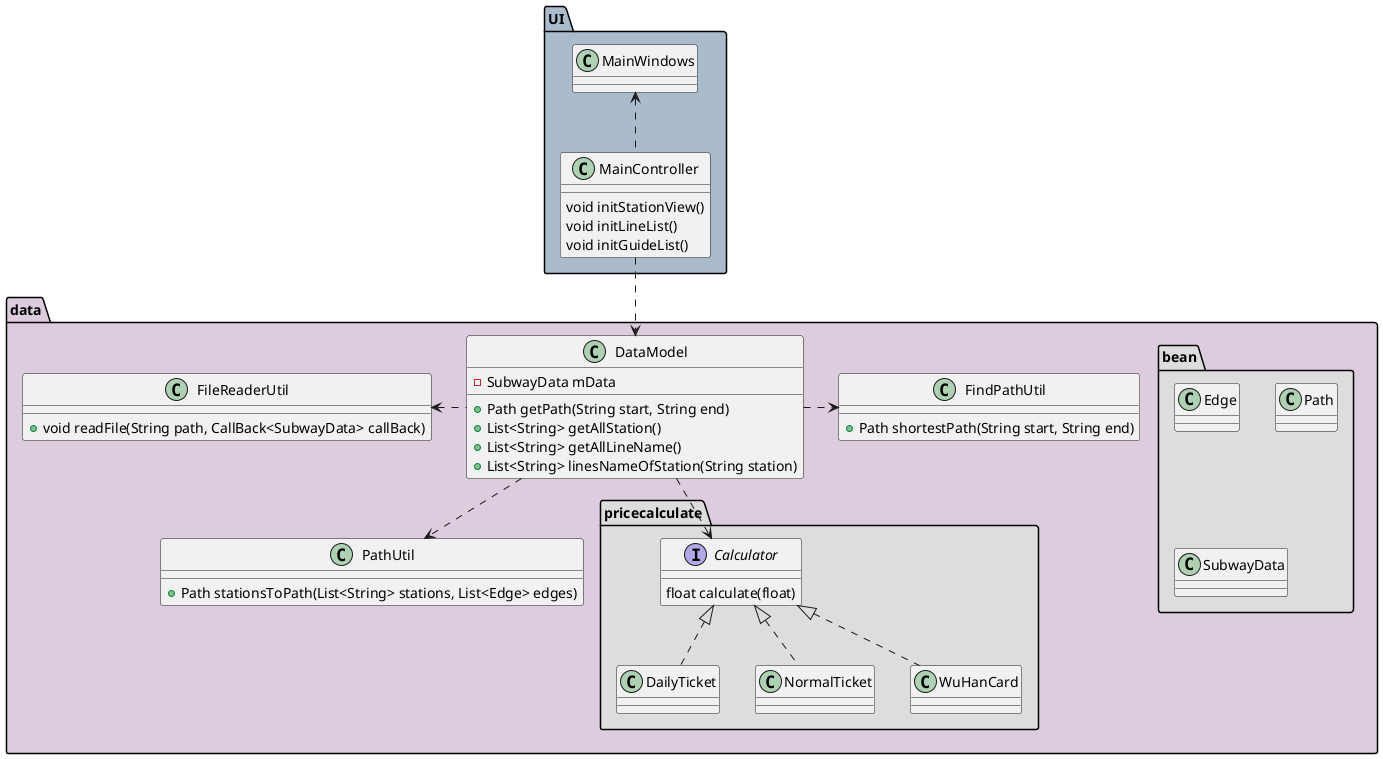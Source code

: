 @startuml


package "UI" #aabbcc{
MainWindows <.. MainController
class MainController{
void initStationView()
void initLineList()
void initGuideList()
}
}

package "data" #ddccdd{
MainController .down.> DataModel
DataModel .left.> FileReaderUtil
DataModel .right.> FindPathUtil
DataModel .down.> PathUtil

class DataModel{
-SubwayData mData
+Path getPath(String start, String end)
+List<String> getAllStation()
+List<String> getAllLineName()
+List<String> linesNameOfStation(String station)
}

class FileReaderUtil{
+void readFile(String path, CallBack<SubwayData> callBack)
}

class FindPathUtil{
+Path shortestPath(String start, String end)
}

class PathUtil{
+Path stationsToPath(List<String> stations, List<Edge> edges)
}

package "bean" #dddddd{
class Edge{
}

class Path{
}

class SubwayData{
}
}

package "pricecalculate" #dddddd{

DataModel .down.> Calculator
interface Calculator{
    float calculate(float)
}

class DailyTicket implements Calculator

class NormalTicket implements Calculator

class WuHanCard implements Calculator
}

}
@enduml
